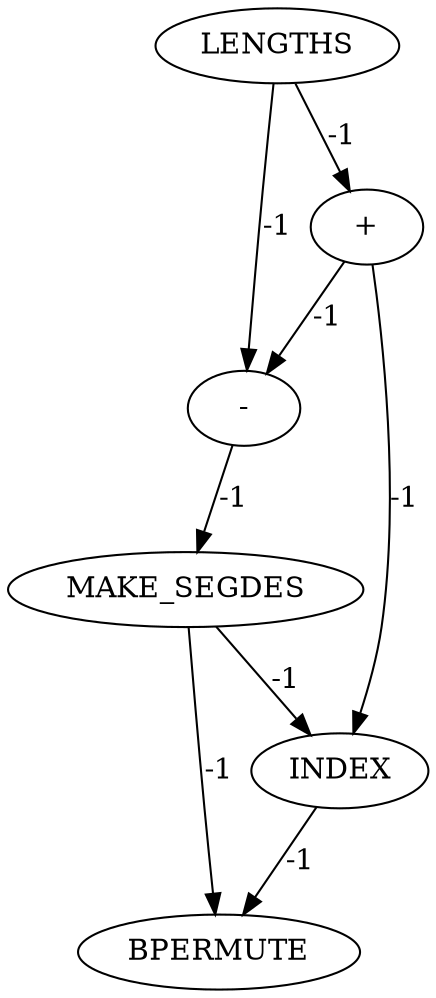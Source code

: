 digraph {
	convex_hull_large_rmat_INST_5381 [label="-" cost=0]
	convex_hull_large_rmat_INST_5376 [label=LENGTHS cost=0]
	convex_hull_large_rmat_INST_5387 [label=INDEX cost=0]
	convex_hull_large_rmat_INST_991 [label="+" cost=0]
	convex_hull_large_rmat_INST_5395 [label=BPERMUTE cost=0]
	convex_hull_large_rmat_INST_5382 [label=MAKE_SEGDES cost=0]
	convex_hull_large_rmat_INST_5381 -> convex_hull_large_rmat_INST_5382 [label=-1 cost=-1]
	convex_hull_large_rmat_INST_5376 -> convex_hull_large_rmat_INST_991 [label=-1 cost=-1]
	convex_hull_large_rmat_INST_5376 -> convex_hull_large_rmat_INST_5381 [label=-1 cost=-1]
	convex_hull_large_rmat_INST_5387 -> convex_hull_large_rmat_INST_5395 [label=-1 cost=-1]
	convex_hull_large_rmat_INST_991 -> convex_hull_large_rmat_INST_5381 [label=-1 cost=-1]
	convex_hull_large_rmat_INST_991 -> convex_hull_large_rmat_INST_5387 [label=-1 cost=-1]
	convex_hull_large_rmat_INST_5382 -> convex_hull_large_rmat_INST_5387 [label=-1 cost=-1]
	convex_hull_large_rmat_INST_5382 -> convex_hull_large_rmat_INST_5395 [label=-1 cost=-1]
}
